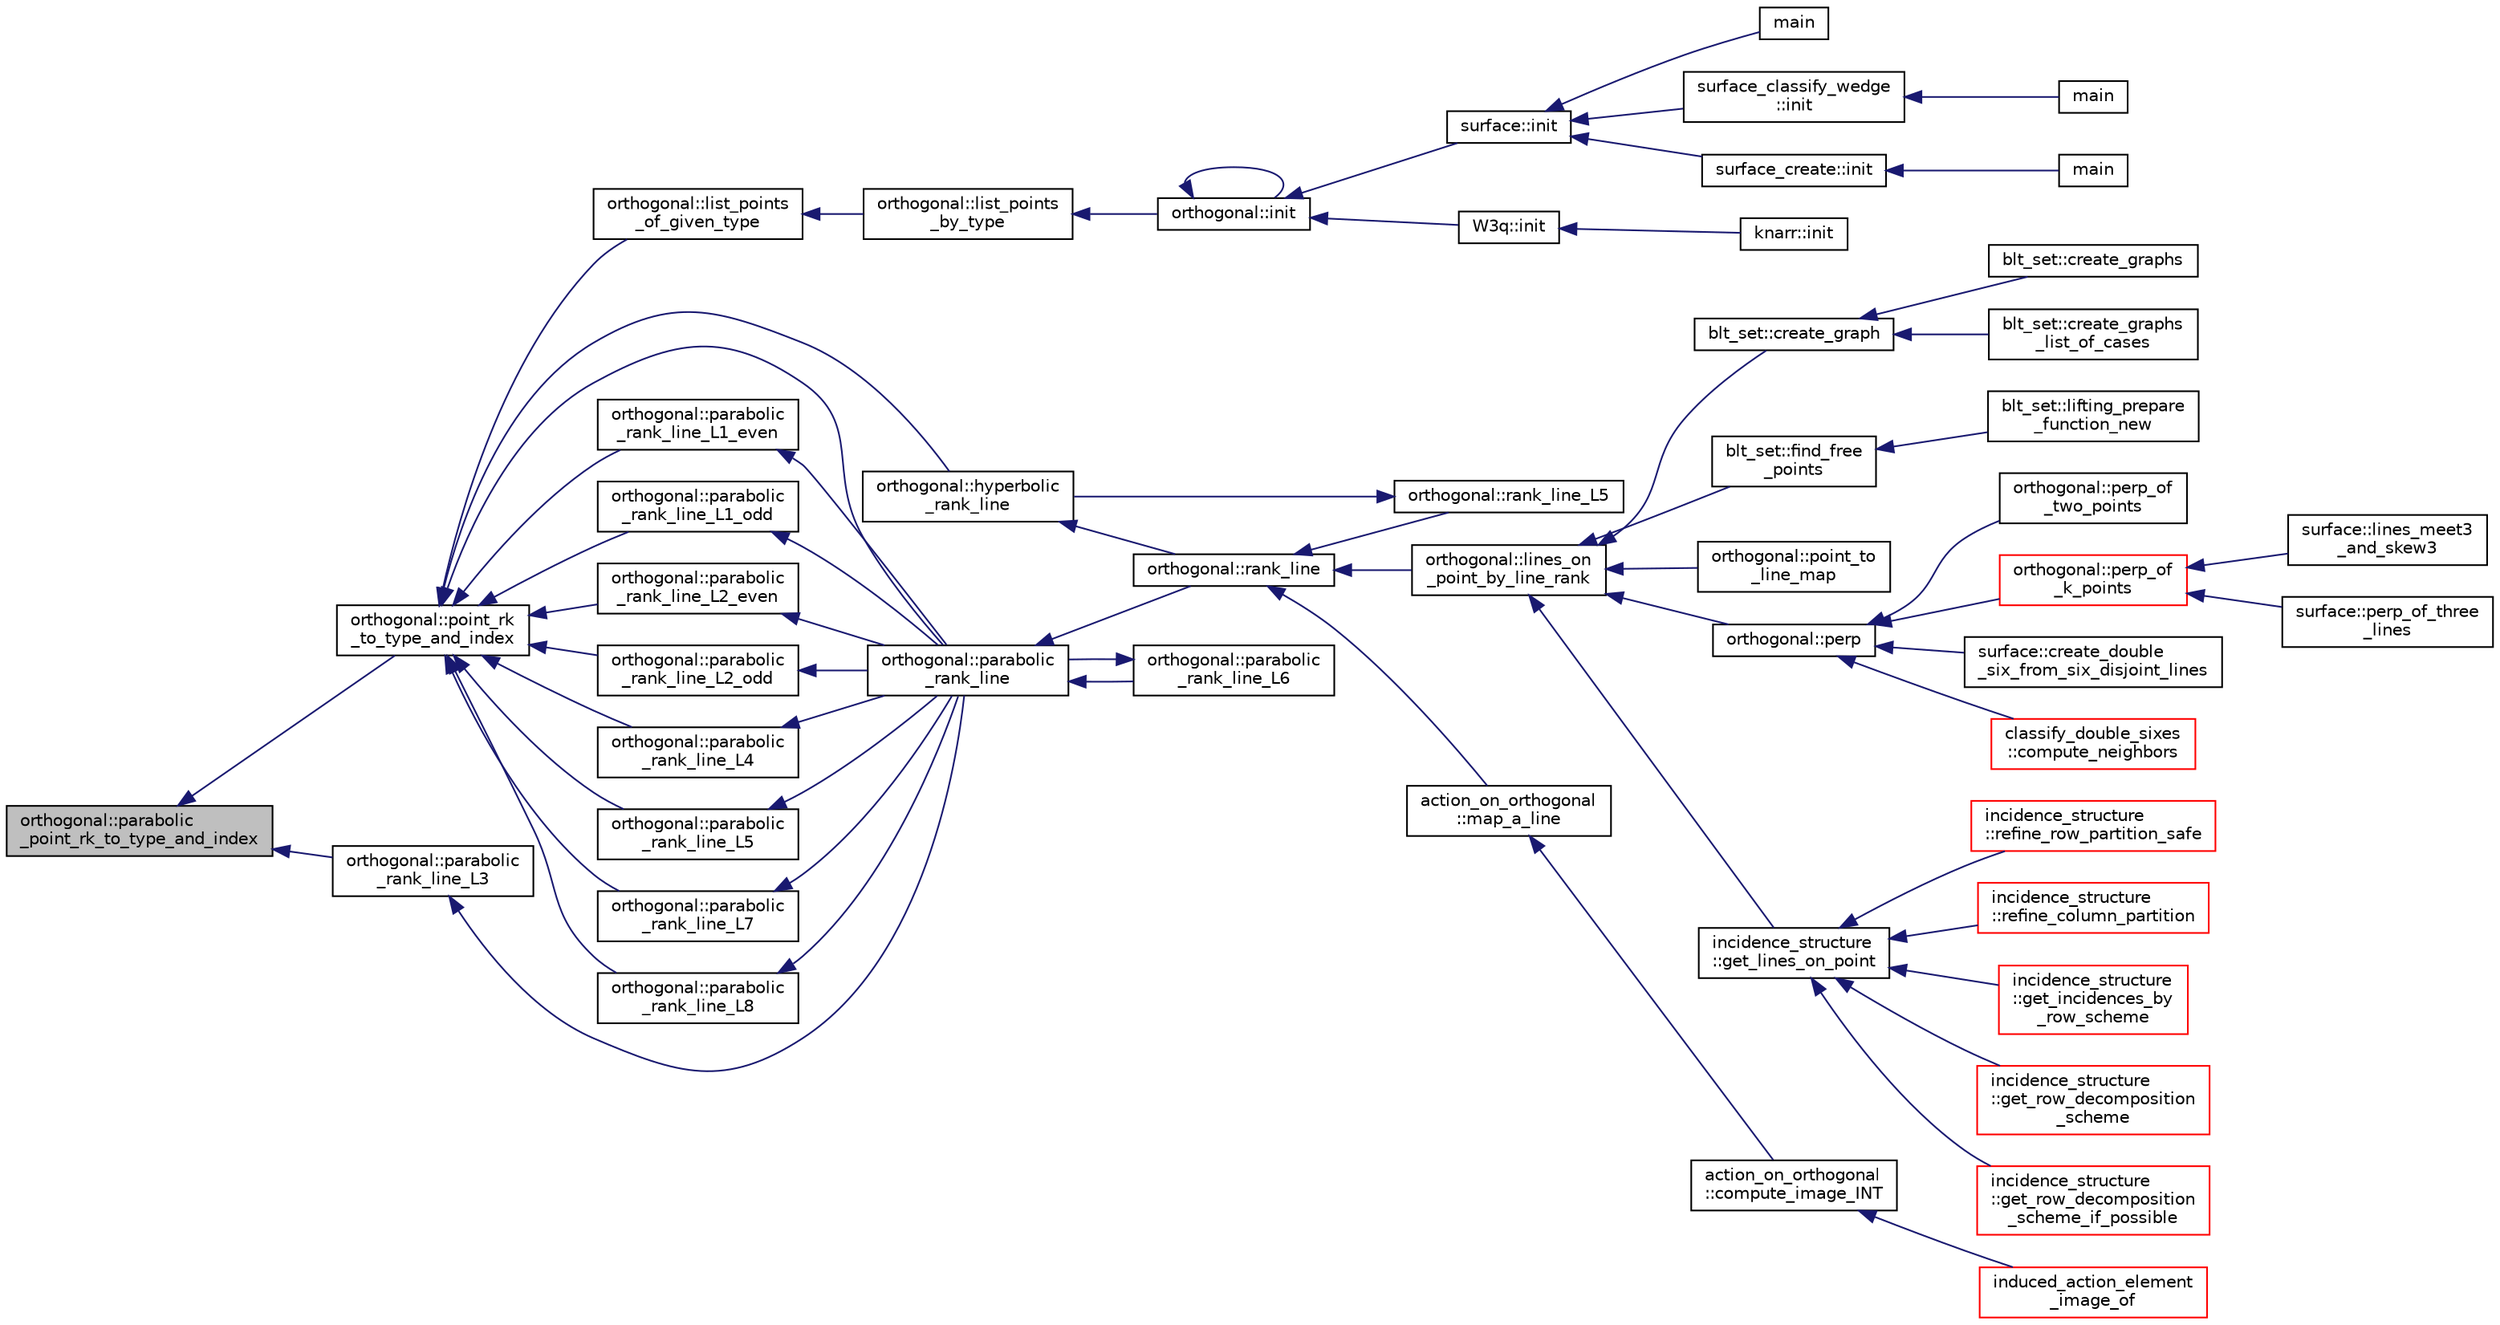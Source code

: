 digraph "orthogonal::parabolic_point_rk_to_type_and_index"
{
  edge [fontname="Helvetica",fontsize="10",labelfontname="Helvetica",labelfontsize="10"];
  node [fontname="Helvetica",fontsize="10",shape=record];
  rankdir="LR";
  Node26055 [label="orthogonal::parabolic\l_point_rk_to_type_and_index",height=0.2,width=0.4,color="black", fillcolor="grey75", style="filled", fontcolor="black"];
  Node26055 -> Node26056 [dir="back",color="midnightblue",fontsize="10",style="solid",fontname="Helvetica"];
  Node26056 [label="orthogonal::point_rk\l_to_type_and_index",height=0.2,width=0.4,color="black", fillcolor="white", style="filled",URL="$d7/daa/classorthogonal.html#a5419c9c6b60c81e6e66f3606e7ad1815"];
  Node26056 -> Node26057 [dir="back",color="midnightblue",fontsize="10",style="solid",fontname="Helvetica"];
  Node26057 [label="orthogonal::list_points\l_of_given_type",height=0.2,width=0.4,color="black", fillcolor="white", style="filled",URL="$d7/daa/classorthogonal.html#a80ded28f55a2191d5a5ec5fe9ee1a4c7"];
  Node26057 -> Node26058 [dir="back",color="midnightblue",fontsize="10",style="solid",fontname="Helvetica"];
  Node26058 [label="orthogonal::list_points\l_by_type",height=0.2,width=0.4,color="black", fillcolor="white", style="filled",URL="$d7/daa/classorthogonal.html#a078981d509c626c1cdad322ab94c697c"];
  Node26058 -> Node26059 [dir="back",color="midnightblue",fontsize="10",style="solid",fontname="Helvetica"];
  Node26059 [label="orthogonal::init",height=0.2,width=0.4,color="black", fillcolor="white", style="filled",URL="$d7/daa/classorthogonal.html#a8bd53ba30f34ac50889503f0f3ef6deb"];
  Node26059 -> Node26059 [dir="back",color="midnightblue",fontsize="10",style="solid",fontname="Helvetica"];
  Node26059 -> Node26060 [dir="back",color="midnightblue",fontsize="10",style="solid",fontname="Helvetica"];
  Node26060 [label="surface::init",height=0.2,width=0.4,color="black", fillcolor="white", style="filled",URL="$d5/d88/classsurface.html#a90570b0ca6ab02988159f2c40cb27308"];
  Node26060 -> Node26061 [dir="back",color="midnightblue",fontsize="10",style="solid",fontname="Helvetica"];
  Node26061 [label="main",height=0.2,width=0.4,color="black", fillcolor="white", style="filled",URL="$d6/dc3/arc__lifting__main_8_c.html#a217dbf8b442f20279ea00b898af96f52"];
  Node26060 -> Node26062 [dir="back",color="midnightblue",fontsize="10",style="solid",fontname="Helvetica"];
  Node26062 [label="surface_classify_wedge\l::init",height=0.2,width=0.4,color="black", fillcolor="white", style="filled",URL="$d7/d5c/classsurface__classify__wedge.html#a43302106663b307aa8274a5112a7010a"];
  Node26062 -> Node26063 [dir="back",color="midnightblue",fontsize="10",style="solid",fontname="Helvetica"];
  Node26063 [label="main",height=0.2,width=0.4,color="black", fillcolor="white", style="filled",URL="$df/df8/surface__classify_8_c.html#a217dbf8b442f20279ea00b898af96f52"];
  Node26060 -> Node26064 [dir="back",color="midnightblue",fontsize="10",style="solid",fontname="Helvetica"];
  Node26064 [label="surface_create::init",height=0.2,width=0.4,color="black", fillcolor="white", style="filled",URL="$de/da4/classsurface__create.html#ab0db5c12825f778e3caf8aa4da02eb06"];
  Node26064 -> Node26065 [dir="back",color="midnightblue",fontsize="10",style="solid",fontname="Helvetica"];
  Node26065 [label="main",height=0.2,width=0.4,color="black", fillcolor="white", style="filled",URL="$d2/dfa/create__surface__main_8_c.html#a217dbf8b442f20279ea00b898af96f52"];
  Node26059 -> Node26066 [dir="back",color="midnightblue",fontsize="10",style="solid",fontname="Helvetica"];
  Node26066 [label="W3q::init",height=0.2,width=0.4,color="black", fillcolor="white", style="filled",URL="$de/d2c/class_w3q.html#a215fe070895a4915537fcb1bfba4f777"];
  Node26066 -> Node26067 [dir="back",color="midnightblue",fontsize="10",style="solid",fontname="Helvetica"];
  Node26067 [label="knarr::init",height=0.2,width=0.4,color="black", fillcolor="white", style="filled",URL="$d7/de5/classknarr.html#a1e25f28aeec8f316cc0ce81eb89e670e"];
  Node26056 -> Node26068 [dir="back",color="midnightblue",fontsize="10",style="solid",fontname="Helvetica"];
  Node26068 [label="orthogonal::hyperbolic\l_rank_line",height=0.2,width=0.4,color="black", fillcolor="white", style="filled",URL="$d7/daa/classorthogonal.html#a2810f9a6851f445b03fdbfe2a888e9f5"];
  Node26068 -> Node26069 [dir="back",color="midnightblue",fontsize="10",style="solid",fontname="Helvetica"];
  Node26069 [label="orthogonal::rank_line",height=0.2,width=0.4,color="black", fillcolor="white", style="filled",URL="$d7/daa/classorthogonal.html#a5e1b5a3eb76840f425e71f25dabcd470"];
  Node26069 -> Node26070 [dir="back",color="midnightblue",fontsize="10",style="solid",fontname="Helvetica"];
  Node26070 [label="orthogonal::lines_on\l_point_by_line_rank",height=0.2,width=0.4,color="black", fillcolor="white", style="filled",URL="$d7/daa/classorthogonal.html#adc21874b6da3cd3585c704994fb538aa"];
  Node26070 -> Node26071 [dir="back",color="midnightblue",fontsize="10",style="solid",fontname="Helvetica"];
  Node26071 [label="blt_set::create_graph",height=0.2,width=0.4,color="black", fillcolor="white", style="filled",URL="$d1/d3d/classblt__set.html#ae92249ece99ffbc92e93e49cd5d5dccf"];
  Node26071 -> Node26072 [dir="back",color="midnightblue",fontsize="10",style="solid",fontname="Helvetica"];
  Node26072 [label="blt_set::create_graphs",height=0.2,width=0.4,color="black", fillcolor="white", style="filled",URL="$d1/d3d/classblt__set.html#a3f1d4a8ed15875c47b327949f26a4533"];
  Node26071 -> Node26073 [dir="back",color="midnightblue",fontsize="10",style="solid",fontname="Helvetica"];
  Node26073 [label="blt_set::create_graphs\l_list_of_cases",height=0.2,width=0.4,color="black", fillcolor="white", style="filled",URL="$d1/d3d/classblt__set.html#a91ad531d4154bd887182dbd6121476f3"];
  Node26070 -> Node26074 [dir="back",color="midnightblue",fontsize="10",style="solid",fontname="Helvetica"];
  Node26074 [label="blt_set::find_free\l_points",height=0.2,width=0.4,color="black", fillcolor="white", style="filled",URL="$d1/d3d/classblt__set.html#a71f82dd3dc4a901ea2a0949d2f1af302"];
  Node26074 -> Node26075 [dir="back",color="midnightblue",fontsize="10",style="solid",fontname="Helvetica"];
  Node26075 [label="blt_set::lifting_prepare\l_function_new",height=0.2,width=0.4,color="black", fillcolor="white", style="filled",URL="$d1/d3d/classblt__set.html#a1314b7c0a3b78ba54c0f61a397d8afce"];
  Node26070 -> Node26076 [dir="back",color="midnightblue",fontsize="10",style="solid",fontname="Helvetica"];
  Node26076 [label="orthogonal::point_to\l_line_map",height=0.2,width=0.4,color="black", fillcolor="white", style="filled",URL="$d7/daa/classorthogonal.html#a1eae48671390d1c251303be93b45f9e4"];
  Node26070 -> Node26077 [dir="back",color="midnightblue",fontsize="10",style="solid",fontname="Helvetica"];
  Node26077 [label="orthogonal::perp",height=0.2,width=0.4,color="black", fillcolor="white", style="filled",URL="$d7/daa/classorthogonal.html#ae80e0fa8d1e8caddb9afbb466e3d3189"];
  Node26077 -> Node26078 [dir="back",color="midnightblue",fontsize="10",style="solid",fontname="Helvetica"];
  Node26078 [label="orthogonal::perp_of\l_two_points",height=0.2,width=0.4,color="black", fillcolor="white", style="filled",URL="$d7/daa/classorthogonal.html#a6a05fef2e61ed508bff66d6728c58ec0"];
  Node26077 -> Node26079 [dir="back",color="midnightblue",fontsize="10",style="solid",fontname="Helvetica"];
  Node26079 [label="orthogonal::perp_of\l_k_points",height=0.2,width=0.4,color="red", fillcolor="white", style="filled",URL="$d7/daa/classorthogonal.html#a6a92a4680dc76bb289141fc5c765f5fb"];
  Node26079 -> Node26080 [dir="back",color="midnightblue",fontsize="10",style="solid",fontname="Helvetica"];
  Node26080 [label="surface::lines_meet3\l_and_skew3",height=0.2,width=0.4,color="black", fillcolor="white", style="filled",URL="$d5/d88/classsurface.html#af87ed9d20b980a89342f20c206ae5790"];
  Node26079 -> Node26081 [dir="back",color="midnightblue",fontsize="10",style="solid",fontname="Helvetica"];
  Node26081 [label="surface::perp_of_three\l_lines",height=0.2,width=0.4,color="black", fillcolor="white", style="filled",URL="$d5/d88/classsurface.html#aaa43449a367799d405821a1cd5a7e644"];
  Node26077 -> Node26102 [dir="back",color="midnightblue",fontsize="10",style="solid",fontname="Helvetica"];
  Node26102 [label="surface::create_double\l_six_from_six_disjoint_lines",height=0.2,width=0.4,color="black", fillcolor="white", style="filled",URL="$d5/d88/classsurface.html#a4c44f0a33d709edee71537547880dd87"];
  Node26077 -> Node26103 [dir="back",color="midnightblue",fontsize="10",style="solid",fontname="Helvetica"];
  Node26103 [label="classify_double_sixes\l::compute_neighbors",height=0.2,width=0.4,color="red", fillcolor="white", style="filled",URL="$dd/d23/classclassify__double__sixes.html#a675e241052c36c58063ddcfc06d209b2"];
  Node26070 -> Node26104 [dir="back",color="midnightblue",fontsize="10",style="solid",fontname="Helvetica"];
  Node26104 [label="incidence_structure\l::get_lines_on_point",height=0.2,width=0.4,color="black", fillcolor="white", style="filled",URL="$da/d8a/classincidence__structure.html#a09148fd9478525b4a65c8e44833d1861"];
  Node26104 -> Node26105 [dir="back",color="midnightblue",fontsize="10",style="solid",fontname="Helvetica"];
  Node26105 [label="incidence_structure\l::refine_row_partition_safe",height=0.2,width=0.4,color="red", fillcolor="white", style="filled",URL="$da/d8a/classincidence__structure.html#ae84b2dc0f1a0cd1f9acfadcae21e3745"];
  Node26104 -> Node26126 [dir="back",color="midnightblue",fontsize="10",style="solid",fontname="Helvetica"];
  Node26126 [label="incidence_structure\l::refine_column_partition",height=0.2,width=0.4,color="red", fillcolor="white", style="filled",URL="$da/d8a/classincidence__structure.html#ac262f307c1531d67496129dc7890cda4"];
  Node26104 -> Node26131 [dir="back",color="midnightblue",fontsize="10",style="solid",fontname="Helvetica"];
  Node26131 [label="incidence_structure\l::get_incidences_by\l_row_scheme",height=0.2,width=0.4,color="red", fillcolor="white", style="filled",URL="$da/d8a/classincidence__structure.html#addab249e03244133841bd793389c792c"];
  Node26104 -> Node26135 [dir="back",color="midnightblue",fontsize="10",style="solid",fontname="Helvetica"];
  Node26135 [label="incidence_structure\l::get_row_decomposition\l_scheme",height=0.2,width=0.4,color="red", fillcolor="white", style="filled",URL="$da/d8a/classincidence__structure.html#aa0ad04253ba8e75bb15900ee8b01c9aa"];
  Node26104 -> Node26146 [dir="back",color="midnightblue",fontsize="10",style="solid",fontname="Helvetica"];
  Node26146 [label="incidence_structure\l::get_row_decomposition\l_scheme_if_possible",height=0.2,width=0.4,color="red", fillcolor="white", style="filled",URL="$da/d8a/classincidence__structure.html#ac93d2a6419b0fca3f25f101c5f08caf5"];
  Node26069 -> Node26148 [dir="back",color="midnightblue",fontsize="10",style="solid",fontname="Helvetica"];
  Node26148 [label="orthogonal::rank_line_L5",height=0.2,width=0.4,color="black", fillcolor="white", style="filled",URL="$d7/daa/classorthogonal.html#a80bcc065004ef76b70cef437fff6f54c"];
  Node26148 -> Node26068 [dir="back",color="midnightblue",fontsize="10",style="solid",fontname="Helvetica"];
  Node26069 -> Node26149 [dir="back",color="midnightblue",fontsize="10",style="solid",fontname="Helvetica"];
  Node26149 [label="action_on_orthogonal\l::map_a_line",height=0.2,width=0.4,color="black", fillcolor="white", style="filled",URL="$dc/d87/classaction__on__orthogonal.html#ac7e41a4bbc9e0f2813f2f7030f3ed177"];
  Node26149 -> Node26150 [dir="back",color="midnightblue",fontsize="10",style="solid",fontname="Helvetica"];
  Node26150 [label="action_on_orthogonal\l::compute_image_INT",height=0.2,width=0.4,color="black", fillcolor="white", style="filled",URL="$dc/d87/classaction__on__orthogonal.html#a53cee5a150163f7614151b9cd1fc06f3"];
  Node26150 -> Node26151 [dir="back",color="midnightblue",fontsize="10",style="solid",fontname="Helvetica"];
  Node26151 [label="induced_action_element\l_image_of",height=0.2,width=0.4,color="red", fillcolor="white", style="filled",URL="$d3/d27/interface_8_c.html#a821850d6c3988dd122de0489cd36f0f0"];
  Node26056 -> Node26351 [dir="back",color="midnightblue",fontsize="10",style="solid",fontname="Helvetica"];
  Node26351 [label="orthogonal::parabolic\l_rank_line",height=0.2,width=0.4,color="black", fillcolor="white", style="filled",URL="$d7/daa/classorthogonal.html#a7df334ceca90bc5b90c56354dbaf45c9"];
  Node26351 -> Node26069 [dir="back",color="midnightblue",fontsize="10",style="solid",fontname="Helvetica"];
  Node26351 -> Node26352 [dir="back",color="midnightblue",fontsize="10",style="solid",fontname="Helvetica"];
  Node26352 [label="orthogonal::parabolic\l_rank_line_L6",height=0.2,width=0.4,color="black", fillcolor="white", style="filled",URL="$d7/daa/classorthogonal.html#ab242f864cc2a012dee7c379649d2e566"];
  Node26352 -> Node26351 [dir="back",color="midnightblue",fontsize="10",style="solid",fontname="Helvetica"];
  Node26056 -> Node26353 [dir="back",color="midnightblue",fontsize="10",style="solid",fontname="Helvetica"];
  Node26353 [label="orthogonal::parabolic\l_rank_line_L1_even",height=0.2,width=0.4,color="black", fillcolor="white", style="filled",URL="$d7/daa/classorthogonal.html#a7f055ba3f318499430444e583ed03ee3"];
  Node26353 -> Node26351 [dir="back",color="midnightblue",fontsize="10",style="solid",fontname="Helvetica"];
  Node26056 -> Node26354 [dir="back",color="midnightblue",fontsize="10",style="solid",fontname="Helvetica"];
  Node26354 [label="orthogonal::parabolic\l_rank_line_L1_odd",height=0.2,width=0.4,color="black", fillcolor="white", style="filled",URL="$d7/daa/classorthogonal.html#aab93abadf848b0a5d72b367f155cd7e4"];
  Node26354 -> Node26351 [dir="back",color="midnightblue",fontsize="10",style="solid",fontname="Helvetica"];
  Node26056 -> Node26355 [dir="back",color="midnightblue",fontsize="10",style="solid",fontname="Helvetica"];
  Node26355 [label="orthogonal::parabolic\l_rank_line_L2_even",height=0.2,width=0.4,color="black", fillcolor="white", style="filled",URL="$d7/daa/classorthogonal.html#ad884e741520104066da699b1133deeb0"];
  Node26355 -> Node26351 [dir="back",color="midnightblue",fontsize="10",style="solid",fontname="Helvetica"];
  Node26056 -> Node26356 [dir="back",color="midnightblue",fontsize="10",style="solid",fontname="Helvetica"];
  Node26356 [label="orthogonal::parabolic\l_rank_line_L2_odd",height=0.2,width=0.4,color="black", fillcolor="white", style="filled",URL="$d7/daa/classorthogonal.html#a87ddd814e99966b82e69a1041307074f"];
  Node26356 -> Node26351 [dir="back",color="midnightblue",fontsize="10",style="solid",fontname="Helvetica"];
  Node26056 -> Node26357 [dir="back",color="midnightblue",fontsize="10",style="solid",fontname="Helvetica"];
  Node26357 [label="orthogonal::parabolic\l_rank_line_L4",height=0.2,width=0.4,color="black", fillcolor="white", style="filled",URL="$d7/daa/classorthogonal.html#a9e693d30c0ade825f389feec38ea83b2"];
  Node26357 -> Node26351 [dir="back",color="midnightblue",fontsize="10",style="solid",fontname="Helvetica"];
  Node26056 -> Node26358 [dir="back",color="midnightblue",fontsize="10",style="solid",fontname="Helvetica"];
  Node26358 [label="orthogonal::parabolic\l_rank_line_L5",height=0.2,width=0.4,color="black", fillcolor="white", style="filled",URL="$d7/daa/classorthogonal.html#ab9ff5dd42f31a297d03c559a4934a950"];
  Node26358 -> Node26351 [dir="back",color="midnightblue",fontsize="10",style="solid",fontname="Helvetica"];
  Node26056 -> Node26359 [dir="back",color="midnightblue",fontsize="10",style="solid",fontname="Helvetica"];
  Node26359 [label="orthogonal::parabolic\l_rank_line_L7",height=0.2,width=0.4,color="black", fillcolor="white", style="filled",URL="$d7/daa/classorthogonal.html#ac38fe609d558cb7b16d92b7eb606c6f1"];
  Node26359 -> Node26351 [dir="back",color="midnightblue",fontsize="10",style="solid",fontname="Helvetica"];
  Node26056 -> Node26360 [dir="back",color="midnightblue",fontsize="10",style="solid",fontname="Helvetica"];
  Node26360 [label="orthogonal::parabolic\l_rank_line_L8",height=0.2,width=0.4,color="black", fillcolor="white", style="filled",URL="$d7/daa/classorthogonal.html#af1fb4b5a1ab65d189daea2de78de5225"];
  Node26360 -> Node26351 [dir="back",color="midnightblue",fontsize="10",style="solid",fontname="Helvetica"];
  Node26055 -> Node26361 [dir="back",color="midnightblue",fontsize="10",style="solid",fontname="Helvetica"];
  Node26361 [label="orthogonal::parabolic\l_rank_line_L3",height=0.2,width=0.4,color="black", fillcolor="white", style="filled",URL="$d7/daa/classorthogonal.html#afea1a02e2b439b28127cfa2a782da8c9"];
  Node26361 -> Node26351 [dir="back",color="midnightblue",fontsize="10",style="solid",fontname="Helvetica"];
}

